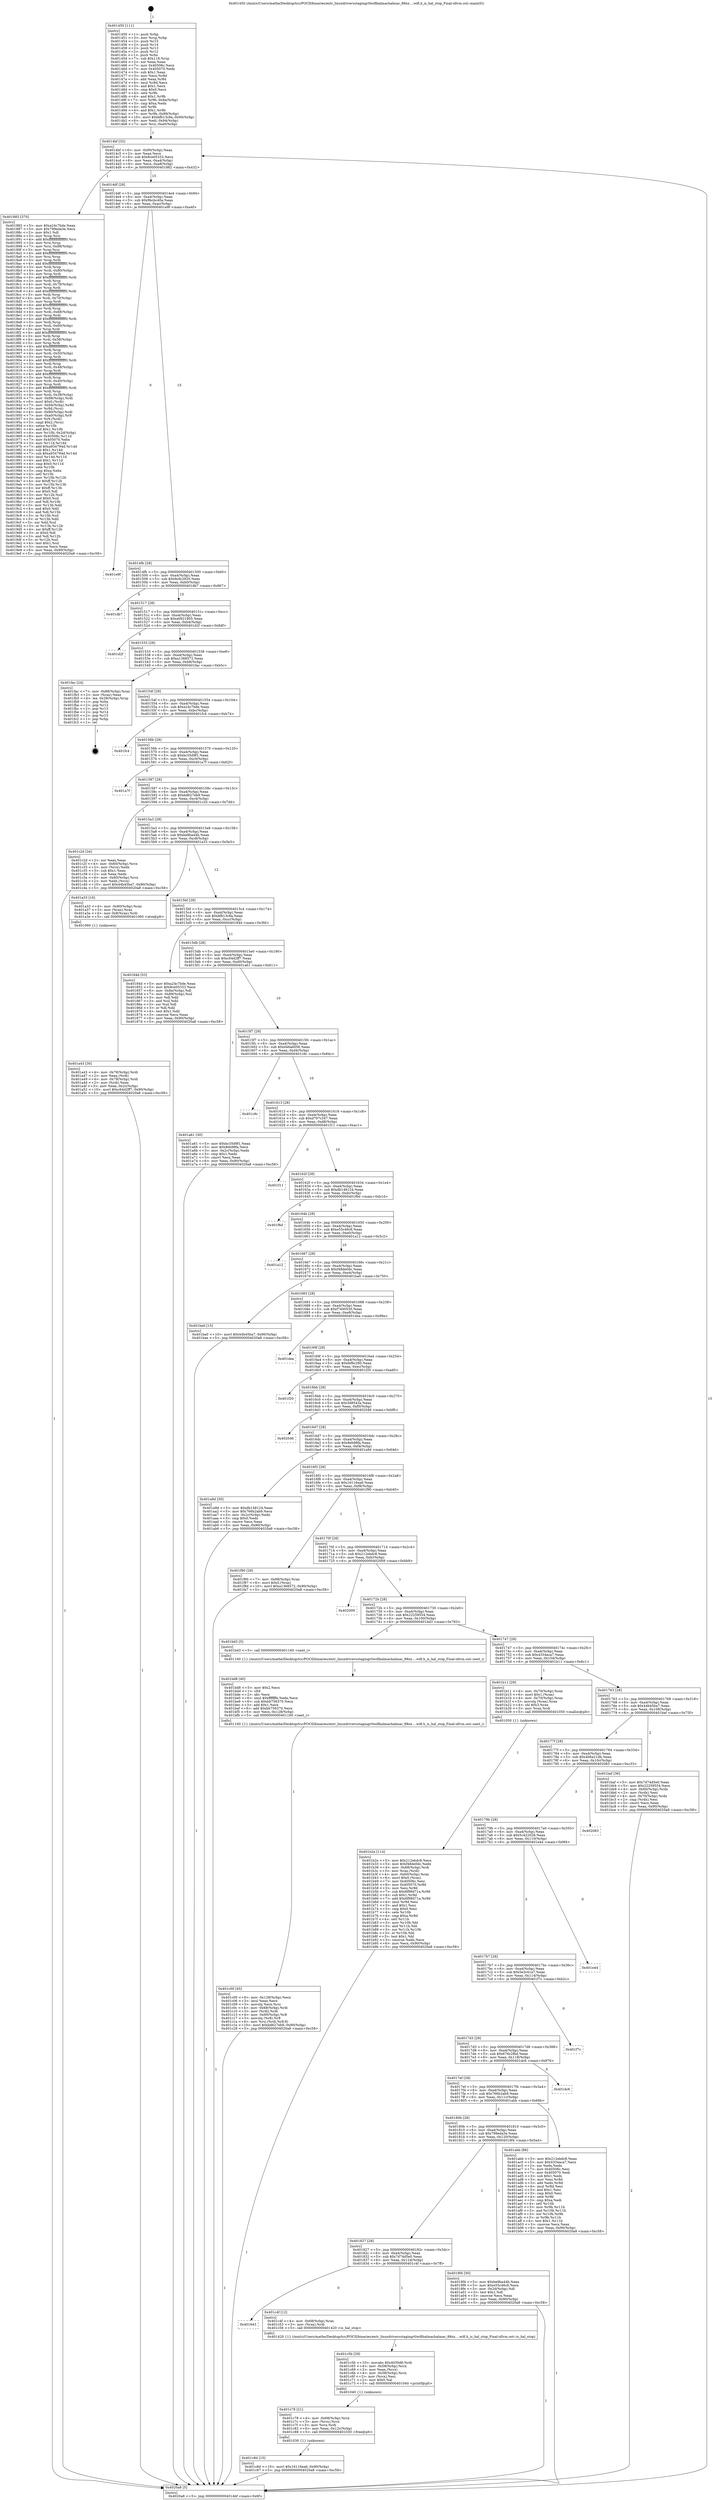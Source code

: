 digraph "0x401450" {
  label = "0x401450 (/mnt/c/Users/mathe/Desktop/tcc/POCII/binaries/extr_linuxdriversstagingrtlwifihalmachalmac_88xx....wifi.h_is_hal_stop_Final-ollvm.out::main(0))"
  labelloc = "t"
  node[shape=record]

  Entry [label="",width=0.3,height=0.3,shape=circle,fillcolor=black,style=filled]
  "0x4014bf" [label="{
     0x4014bf [32]\l
     | [instrs]\l
     &nbsp;&nbsp;0x4014bf \<+6\>: mov -0x90(%rbp),%eax\l
     &nbsp;&nbsp;0x4014c5 \<+2\>: mov %eax,%ecx\l
     &nbsp;&nbsp;0x4014c7 \<+6\>: sub $0x8ce05333,%ecx\l
     &nbsp;&nbsp;0x4014cd \<+6\>: mov %eax,-0xa4(%rbp)\l
     &nbsp;&nbsp;0x4014d3 \<+6\>: mov %ecx,-0xa8(%rbp)\l
     &nbsp;&nbsp;0x4014d9 \<+6\>: je 0000000000401882 \<main+0x432\>\l
  }"]
  "0x401882" [label="{
     0x401882 [370]\l
     | [instrs]\l
     &nbsp;&nbsp;0x401882 \<+5\>: mov $0xa24c7bde,%eax\l
     &nbsp;&nbsp;0x401887 \<+5\>: mov $0x799eda3e,%ecx\l
     &nbsp;&nbsp;0x40188c \<+2\>: mov $0x1,%dl\l
     &nbsp;&nbsp;0x40188e \<+3\>: mov %rsp,%rsi\l
     &nbsp;&nbsp;0x401891 \<+4\>: add $0xfffffffffffffff0,%rsi\l
     &nbsp;&nbsp;0x401895 \<+3\>: mov %rsi,%rsp\l
     &nbsp;&nbsp;0x401898 \<+7\>: mov %rsi,-0x88(%rbp)\l
     &nbsp;&nbsp;0x40189f \<+3\>: mov %rsp,%rsi\l
     &nbsp;&nbsp;0x4018a2 \<+4\>: add $0xfffffffffffffff0,%rsi\l
     &nbsp;&nbsp;0x4018a6 \<+3\>: mov %rsi,%rsp\l
     &nbsp;&nbsp;0x4018a9 \<+3\>: mov %rsp,%rdi\l
     &nbsp;&nbsp;0x4018ac \<+4\>: add $0xfffffffffffffff0,%rdi\l
     &nbsp;&nbsp;0x4018b0 \<+3\>: mov %rdi,%rsp\l
     &nbsp;&nbsp;0x4018b3 \<+4\>: mov %rdi,-0x80(%rbp)\l
     &nbsp;&nbsp;0x4018b7 \<+3\>: mov %rsp,%rdi\l
     &nbsp;&nbsp;0x4018ba \<+4\>: add $0xfffffffffffffff0,%rdi\l
     &nbsp;&nbsp;0x4018be \<+3\>: mov %rdi,%rsp\l
     &nbsp;&nbsp;0x4018c1 \<+4\>: mov %rdi,-0x78(%rbp)\l
     &nbsp;&nbsp;0x4018c5 \<+3\>: mov %rsp,%rdi\l
     &nbsp;&nbsp;0x4018c8 \<+4\>: add $0xfffffffffffffff0,%rdi\l
     &nbsp;&nbsp;0x4018cc \<+3\>: mov %rdi,%rsp\l
     &nbsp;&nbsp;0x4018cf \<+4\>: mov %rdi,-0x70(%rbp)\l
     &nbsp;&nbsp;0x4018d3 \<+3\>: mov %rsp,%rdi\l
     &nbsp;&nbsp;0x4018d6 \<+4\>: add $0xfffffffffffffff0,%rdi\l
     &nbsp;&nbsp;0x4018da \<+3\>: mov %rdi,%rsp\l
     &nbsp;&nbsp;0x4018dd \<+4\>: mov %rdi,-0x68(%rbp)\l
     &nbsp;&nbsp;0x4018e1 \<+3\>: mov %rsp,%rdi\l
     &nbsp;&nbsp;0x4018e4 \<+4\>: add $0xfffffffffffffff0,%rdi\l
     &nbsp;&nbsp;0x4018e8 \<+3\>: mov %rdi,%rsp\l
     &nbsp;&nbsp;0x4018eb \<+4\>: mov %rdi,-0x60(%rbp)\l
     &nbsp;&nbsp;0x4018ef \<+3\>: mov %rsp,%rdi\l
     &nbsp;&nbsp;0x4018f2 \<+4\>: add $0xfffffffffffffff0,%rdi\l
     &nbsp;&nbsp;0x4018f6 \<+3\>: mov %rdi,%rsp\l
     &nbsp;&nbsp;0x4018f9 \<+4\>: mov %rdi,-0x58(%rbp)\l
     &nbsp;&nbsp;0x4018fd \<+3\>: mov %rsp,%rdi\l
     &nbsp;&nbsp;0x401900 \<+4\>: add $0xfffffffffffffff0,%rdi\l
     &nbsp;&nbsp;0x401904 \<+3\>: mov %rdi,%rsp\l
     &nbsp;&nbsp;0x401907 \<+4\>: mov %rdi,-0x50(%rbp)\l
     &nbsp;&nbsp;0x40190b \<+3\>: mov %rsp,%rdi\l
     &nbsp;&nbsp;0x40190e \<+4\>: add $0xfffffffffffffff0,%rdi\l
     &nbsp;&nbsp;0x401912 \<+3\>: mov %rdi,%rsp\l
     &nbsp;&nbsp;0x401915 \<+4\>: mov %rdi,-0x48(%rbp)\l
     &nbsp;&nbsp;0x401919 \<+3\>: mov %rsp,%rdi\l
     &nbsp;&nbsp;0x40191c \<+4\>: add $0xfffffffffffffff0,%rdi\l
     &nbsp;&nbsp;0x401920 \<+3\>: mov %rdi,%rsp\l
     &nbsp;&nbsp;0x401923 \<+4\>: mov %rdi,-0x40(%rbp)\l
     &nbsp;&nbsp;0x401927 \<+3\>: mov %rsp,%rdi\l
     &nbsp;&nbsp;0x40192a \<+4\>: add $0xfffffffffffffff0,%rdi\l
     &nbsp;&nbsp;0x40192e \<+3\>: mov %rdi,%rsp\l
     &nbsp;&nbsp;0x401931 \<+4\>: mov %rdi,-0x38(%rbp)\l
     &nbsp;&nbsp;0x401935 \<+7\>: mov -0x88(%rbp),%rdi\l
     &nbsp;&nbsp;0x40193c \<+6\>: movl $0x0,(%rdi)\l
     &nbsp;&nbsp;0x401942 \<+7\>: mov -0x94(%rbp),%r8d\l
     &nbsp;&nbsp;0x401949 \<+3\>: mov %r8d,(%rsi)\l
     &nbsp;&nbsp;0x40194c \<+4\>: mov -0x80(%rbp),%rdi\l
     &nbsp;&nbsp;0x401950 \<+7\>: mov -0xa0(%rbp),%r9\l
     &nbsp;&nbsp;0x401957 \<+3\>: mov %r9,(%rdi)\l
     &nbsp;&nbsp;0x40195a \<+3\>: cmpl $0x2,(%rsi)\l
     &nbsp;&nbsp;0x40195d \<+4\>: setne %r10b\l
     &nbsp;&nbsp;0x401961 \<+4\>: and $0x1,%r10b\l
     &nbsp;&nbsp;0x401965 \<+4\>: mov %r10b,-0x2d(%rbp)\l
     &nbsp;&nbsp;0x401969 \<+8\>: mov 0x40506c,%r11d\l
     &nbsp;&nbsp;0x401971 \<+7\>: mov 0x405070,%ebx\l
     &nbsp;&nbsp;0x401978 \<+3\>: mov %r11d,%r14d\l
     &nbsp;&nbsp;0x40197b \<+7\>: add $0xa934794d,%r14d\l
     &nbsp;&nbsp;0x401982 \<+4\>: sub $0x1,%r14d\l
     &nbsp;&nbsp;0x401986 \<+7\>: sub $0xa934794d,%r14d\l
     &nbsp;&nbsp;0x40198d \<+4\>: imul %r14d,%r11d\l
     &nbsp;&nbsp;0x401991 \<+4\>: and $0x1,%r11d\l
     &nbsp;&nbsp;0x401995 \<+4\>: cmp $0x0,%r11d\l
     &nbsp;&nbsp;0x401999 \<+4\>: sete %r10b\l
     &nbsp;&nbsp;0x40199d \<+3\>: cmp $0xa,%ebx\l
     &nbsp;&nbsp;0x4019a0 \<+4\>: setl %r15b\l
     &nbsp;&nbsp;0x4019a4 \<+3\>: mov %r10b,%r12b\l
     &nbsp;&nbsp;0x4019a7 \<+4\>: xor $0xff,%r12b\l
     &nbsp;&nbsp;0x4019ab \<+3\>: mov %r15b,%r13b\l
     &nbsp;&nbsp;0x4019ae \<+4\>: xor $0xff,%r13b\l
     &nbsp;&nbsp;0x4019b2 \<+3\>: xor $0x0,%dl\l
     &nbsp;&nbsp;0x4019b5 \<+3\>: mov %r12b,%sil\l
     &nbsp;&nbsp;0x4019b8 \<+4\>: and $0x0,%sil\l
     &nbsp;&nbsp;0x4019bc \<+3\>: and %dl,%r10b\l
     &nbsp;&nbsp;0x4019bf \<+3\>: mov %r13b,%dil\l
     &nbsp;&nbsp;0x4019c2 \<+4\>: and $0x0,%dil\l
     &nbsp;&nbsp;0x4019c6 \<+3\>: and %dl,%r15b\l
     &nbsp;&nbsp;0x4019c9 \<+3\>: or %r10b,%sil\l
     &nbsp;&nbsp;0x4019cc \<+3\>: or %r15b,%dil\l
     &nbsp;&nbsp;0x4019cf \<+3\>: xor %dil,%sil\l
     &nbsp;&nbsp;0x4019d2 \<+3\>: or %r13b,%r12b\l
     &nbsp;&nbsp;0x4019d5 \<+4\>: xor $0xff,%r12b\l
     &nbsp;&nbsp;0x4019d9 \<+3\>: or $0x0,%dl\l
     &nbsp;&nbsp;0x4019dc \<+3\>: and %dl,%r12b\l
     &nbsp;&nbsp;0x4019df \<+3\>: or %r12b,%sil\l
     &nbsp;&nbsp;0x4019e2 \<+4\>: test $0x1,%sil\l
     &nbsp;&nbsp;0x4019e6 \<+3\>: cmovne %ecx,%eax\l
     &nbsp;&nbsp;0x4019e9 \<+6\>: mov %eax,-0x90(%rbp)\l
     &nbsp;&nbsp;0x4019ef \<+5\>: jmp 00000000004020a8 \<main+0xc58\>\l
  }"]
  "0x4014df" [label="{
     0x4014df [28]\l
     | [instrs]\l
     &nbsp;&nbsp;0x4014df \<+5\>: jmp 00000000004014e4 \<main+0x94\>\l
     &nbsp;&nbsp;0x4014e4 \<+6\>: mov -0xa4(%rbp),%eax\l
     &nbsp;&nbsp;0x4014ea \<+5\>: sub $0x9bcbc40a,%eax\l
     &nbsp;&nbsp;0x4014ef \<+6\>: mov %eax,-0xac(%rbp)\l
     &nbsp;&nbsp;0x4014f5 \<+6\>: je 0000000000401e9f \<main+0xa4f\>\l
  }"]
  Exit [label="",width=0.3,height=0.3,shape=circle,fillcolor=black,style=filled,peripheries=2]
  "0x401e9f" [label="{
     0x401e9f\l
  }", style=dashed]
  "0x4014fb" [label="{
     0x4014fb [28]\l
     | [instrs]\l
     &nbsp;&nbsp;0x4014fb \<+5\>: jmp 0000000000401500 \<main+0xb0\>\l
     &nbsp;&nbsp;0x401500 \<+6\>: mov -0xa4(%rbp),%eax\l
     &nbsp;&nbsp;0x401506 \<+5\>: sub $0x9cdc2920,%eax\l
     &nbsp;&nbsp;0x40150b \<+6\>: mov %eax,-0xb0(%rbp)\l
     &nbsp;&nbsp;0x401511 \<+6\>: je 0000000000401db7 \<main+0x967\>\l
  }"]
  "0x401c8d" [label="{
     0x401c8d [15]\l
     | [instrs]\l
     &nbsp;&nbsp;0x401c8d \<+10\>: movl $0x16116ea6,-0x90(%rbp)\l
     &nbsp;&nbsp;0x401c97 \<+5\>: jmp 00000000004020a8 \<main+0xc58\>\l
  }"]
  "0x401db7" [label="{
     0x401db7\l
  }", style=dashed]
  "0x401517" [label="{
     0x401517 [28]\l
     | [instrs]\l
     &nbsp;&nbsp;0x401517 \<+5\>: jmp 000000000040151c \<main+0xcc\>\l
     &nbsp;&nbsp;0x40151c \<+6\>: mov -0xa4(%rbp),%eax\l
     &nbsp;&nbsp;0x401522 \<+5\>: sub $0xa0921805,%eax\l
     &nbsp;&nbsp;0x401527 \<+6\>: mov %eax,-0xb4(%rbp)\l
     &nbsp;&nbsp;0x40152d \<+6\>: je 0000000000401d2f \<main+0x8df\>\l
  }"]
  "0x401c78" [label="{
     0x401c78 [21]\l
     | [instrs]\l
     &nbsp;&nbsp;0x401c78 \<+4\>: mov -0x68(%rbp),%rcx\l
     &nbsp;&nbsp;0x401c7c \<+3\>: mov (%rcx),%rcx\l
     &nbsp;&nbsp;0x401c7f \<+3\>: mov %rcx,%rdi\l
     &nbsp;&nbsp;0x401c82 \<+6\>: mov %eax,-0x12c(%rbp)\l
     &nbsp;&nbsp;0x401c88 \<+5\>: call 0000000000401030 \<free@plt\>\l
     | [calls]\l
     &nbsp;&nbsp;0x401030 \{1\} (unknown)\l
  }"]
  "0x401d2f" [label="{
     0x401d2f\l
  }", style=dashed]
  "0x401533" [label="{
     0x401533 [28]\l
     | [instrs]\l
     &nbsp;&nbsp;0x401533 \<+5\>: jmp 0000000000401538 \<main+0xe8\>\l
     &nbsp;&nbsp;0x401538 \<+6\>: mov -0xa4(%rbp),%eax\l
     &nbsp;&nbsp;0x40153e \<+5\>: sub $0xa1368572,%eax\l
     &nbsp;&nbsp;0x401543 \<+6\>: mov %eax,-0xb8(%rbp)\l
     &nbsp;&nbsp;0x401549 \<+6\>: je 0000000000401fac \<main+0xb5c\>\l
  }"]
  "0x401c5b" [label="{
     0x401c5b [29]\l
     | [instrs]\l
     &nbsp;&nbsp;0x401c5b \<+10\>: movabs $0x4030d6,%rdi\l
     &nbsp;&nbsp;0x401c65 \<+4\>: mov -0x58(%rbp),%rcx\l
     &nbsp;&nbsp;0x401c69 \<+2\>: mov %eax,(%rcx)\l
     &nbsp;&nbsp;0x401c6b \<+4\>: mov -0x58(%rbp),%rcx\l
     &nbsp;&nbsp;0x401c6f \<+2\>: mov (%rcx),%esi\l
     &nbsp;&nbsp;0x401c71 \<+2\>: mov $0x0,%al\l
     &nbsp;&nbsp;0x401c73 \<+5\>: call 0000000000401040 \<printf@plt\>\l
     | [calls]\l
     &nbsp;&nbsp;0x401040 \{1\} (unknown)\l
  }"]
  "0x401fac" [label="{
     0x401fac [24]\l
     | [instrs]\l
     &nbsp;&nbsp;0x401fac \<+7\>: mov -0x88(%rbp),%rax\l
     &nbsp;&nbsp;0x401fb3 \<+2\>: mov (%rax),%eax\l
     &nbsp;&nbsp;0x401fb5 \<+4\>: lea -0x28(%rbp),%rsp\l
     &nbsp;&nbsp;0x401fb9 \<+1\>: pop %rbx\l
     &nbsp;&nbsp;0x401fba \<+2\>: pop %r12\l
     &nbsp;&nbsp;0x401fbc \<+2\>: pop %r13\l
     &nbsp;&nbsp;0x401fbe \<+2\>: pop %r14\l
     &nbsp;&nbsp;0x401fc0 \<+2\>: pop %r15\l
     &nbsp;&nbsp;0x401fc2 \<+1\>: pop %rbp\l
     &nbsp;&nbsp;0x401fc3 \<+1\>: ret\l
  }"]
  "0x40154f" [label="{
     0x40154f [28]\l
     | [instrs]\l
     &nbsp;&nbsp;0x40154f \<+5\>: jmp 0000000000401554 \<main+0x104\>\l
     &nbsp;&nbsp;0x401554 \<+6\>: mov -0xa4(%rbp),%eax\l
     &nbsp;&nbsp;0x40155a \<+5\>: sub $0xa24c7bde,%eax\l
     &nbsp;&nbsp;0x40155f \<+6\>: mov %eax,-0xbc(%rbp)\l
     &nbsp;&nbsp;0x401565 \<+6\>: je 0000000000401fc4 \<main+0xb74\>\l
  }"]
  "0x401843" [label="{
     0x401843\l
  }", style=dashed]
  "0x401fc4" [label="{
     0x401fc4\l
  }", style=dashed]
  "0x40156b" [label="{
     0x40156b [28]\l
     | [instrs]\l
     &nbsp;&nbsp;0x40156b \<+5\>: jmp 0000000000401570 \<main+0x120\>\l
     &nbsp;&nbsp;0x401570 \<+6\>: mov -0xa4(%rbp),%eax\l
     &nbsp;&nbsp;0x401576 \<+5\>: sub $0xbc35d9f1,%eax\l
     &nbsp;&nbsp;0x40157b \<+6\>: mov %eax,-0xc0(%rbp)\l
     &nbsp;&nbsp;0x401581 \<+6\>: je 0000000000401a7f \<main+0x62f\>\l
  }"]
  "0x401c4f" [label="{
     0x401c4f [12]\l
     | [instrs]\l
     &nbsp;&nbsp;0x401c4f \<+4\>: mov -0x68(%rbp),%rax\l
     &nbsp;&nbsp;0x401c53 \<+3\>: mov (%rax),%rdi\l
     &nbsp;&nbsp;0x401c56 \<+5\>: call 0000000000401420 \<is_hal_stop\>\l
     | [calls]\l
     &nbsp;&nbsp;0x401420 \{1\} (/mnt/c/Users/mathe/Desktop/tcc/POCII/binaries/extr_linuxdriversstagingrtlwifihalmachalmac_88xx....wifi.h_is_hal_stop_Final-ollvm.out::is_hal_stop)\l
  }"]
  "0x401a7f" [label="{
     0x401a7f\l
  }", style=dashed]
  "0x401587" [label="{
     0x401587 [28]\l
     | [instrs]\l
     &nbsp;&nbsp;0x401587 \<+5\>: jmp 000000000040158c \<main+0x13c\>\l
     &nbsp;&nbsp;0x40158c \<+6\>: mov -0xa4(%rbp),%eax\l
     &nbsp;&nbsp;0x401592 \<+5\>: sub $0xbd627eb9,%eax\l
     &nbsp;&nbsp;0x401597 \<+6\>: mov %eax,-0xc4(%rbp)\l
     &nbsp;&nbsp;0x40159d \<+6\>: je 0000000000401c2d \<main+0x7dd\>\l
  }"]
  "0x401c00" [label="{
     0x401c00 [45]\l
     | [instrs]\l
     &nbsp;&nbsp;0x401c00 \<+6\>: mov -0x128(%rbp),%ecx\l
     &nbsp;&nbsp;0x401c06 \<+3\>: imul %eax,%ecx\l
     &nbsp;&nbsp;0x401c09 \<+3\>: movslq %ecx,%rsi\l
     &nbsp;&nbsp;0x401c0c \<+4\>: mov -0x68(%rbp),%rdi\l
     &nbsp;&nbsp;0x401c10 \<+3\>: mov (%rdi),%rdi\l
     &nbsp;&nbsp;0x401c13 \<+4\>: mov -0x60(%rbp),%r8\l
     &nbsp;&nbsp;0x401c17 \<+3\>: movslq (%r8),%r8\l
     &nbsp;&nbsp;0x401c1a \<+4\>: mov %rsi,(%rdi,%r8,8)\l
     &nbsp;&nbsp;0x401c1e \<+10\>: movl $0xbd627eb9,-0x90(%rbp)\l
     &nbsp;&nbsp;0x401c28 \<+5\>: jmp 00000000004020a8 \<main+0xc58\>\l
  }"]
  "0x401c2d" [label="{
     0x401c2d [34]\l
     | [instrs]\l
     &nbsp;&nbsp;0x401c2d \<+2\>: xor %eax,%eax\l
     &nbsp;&nbsp;0x401c2f \<+4\>: mov -0x60(%rbp),%rcx\l
     &nbsp;&nbsp;0x401c33 \<+2\>: mov (%rcx),%edx\l
     &nbsp;&nbsp;0x401c35 \<+3\>: sub $0x1,%eax\l
     &nbsp;&nbsp;0x401c38 \<+2\>: sub %eax,%edx\l
     &nbsp;&nbsp;0x401c3a \<+4\>: mov -0x60(%rbp),%rcx\l
     &nbsp;&nbsp;0x401c3e \<+2\>: mov %edx,(%rcx)\l
     &nbsp;&nbsp;0x401c40 \<+10\>: movl $0x44b45ba7,-0x90(%rbp)\l
     &nbsp;&nbsp;0x401c4a \<+5\>: jmp 00000000004020a8 \<main+0xc58\>\l
  }"]
  "0x4015a3" [label="{
     0x4015a3 [28]\l
     | [instrs]\l
     &nbsp;&nbsp;0x4015a3 \<+5\>: jmp 00000000004015a8 \<main+0x158\>\l
     &nbsp;&nbsp;0x4015a8 \<+6\>: mov -0xa4(%rbp),%eax\l
     &nbsp;&nbsp;0x4015ae \<+5\>: sub $0xbe9ba44b,%eax\l
     &nbsp;&nbsp;0x4015b3 \<+6\>: mov %eax,-0xc8(%rbp)\l
     &nbsp;&nbsp;0x4015b9 \<+6\>: je 0000000000401a33 \<main+0x5e3\>\l
  }"]
  "0x401bd8" [label="{
     0x401bd8 [40]\l
     | [instrs]\l
     &nbsp;&nbsp;0x401bd8 \<+5\>: mov $0x2,%ecx\l
     &nbsp;&nbsp;0x401bdd \<+1\>: cltd\l
     &nbsp;&nbsp;0x401bde \<+2\>: idiv %ecx\l
     &nbsp;&nbsp;0x401be0 \<+6\>: imul $0xfffffffe,%edx,%ecx\l
     &nbsp;&nbsp;0x401be6 \<+6\>: sub $0xbb756370,%ecx\l
     &nbsp;&nbsp;0x401bec \<+3\>: add $0x1,%ecx\l
     &nbsp;&nbsp;0x401bef \<+6\>: add $0xbb756370,%ecx\l
     &nbsp;&nbsp;0x401bf5 \<+6\>: mov %ecx,-0x128(%rbp)\l
     &nbsp;&nbsp;0x401bfb \<+5\>: call 0000000000401160 \<next_i\>\l
     | [calls]\l
     &nbsp;&nbsp;0x401160 \{1\} (/mnt/c/Users/mathe/Desktop/tcc/POCII/binaries/extr_linuxdriversstagingrtlwifihalmachalmac_88xx....wifi.h_is_hal_stop_Final-ollvm.out::next_i)\l
  }"]
  "0x401a33" [label="{
     0x401a33 [16]\l
     | [instrs]\l
     &nbsp;&nbsp;0x401a33 \<+4\>: mov -0x80(%rbp),%rax\l
     &nbsp;&nbsp;0x401a37 \<+3\>: mov (%rax),%rax\l
     &nbsp;&nbsp;0x401a3a \<+4\>: mov 0x8(%rax),%rdi\l
     &nbsp;&nbsp;0x401a3e \<+5\>: call 0000000000401060 \<atoi@plt\>\l
     | [calls]\l
     &nbsp;&nbsp;0x401060 \{1\} (unknown)\l
  }"]
  "0x4015bf" [label="{
     0x4015bf [28]\l
     | [instrs]\l
     &nbsp;&nbsp;0x4015bf \<+5\>: jmp 00000000004015c4 \<main+0x174\>\l
     &nbsp;&nbsp;0x4015c4 \<+6\>: mov -0xa4(%rbp),%eax\l
     &nbsp;&nbsp;0x4015ca \<+5\>: sub $0xbfb13c8a,%eax\l
     &nbsp;&nbsp;0x4015cf \<+6\>: mov %eax,-0xcc(%rbp)\l
     &nbsp;&nbsp;0x4015d5 \<+6\>: je 000000000040184d \<main+0x3fd\>\l
  }"]
  "0x401b2e" [label="{
     0x401b2e [114]\l
     | [instrs]\l
     &nbsp;&nbsp;0x401b2e \<+5\>: mov $0x212ebdc8,%ecx\l
     &nbsp;&nbsp;0x401b33 \<+5\>: mov $0xf48de0dc,%edx\l
     &nbsp;&nbsp;0x401b38 \<+4\>: mov -0x68(%rbp),%rdi\l
     &nbsp;&nbsp;0x401b3c \<+3\>: mov %rax,(%rdi)\l
     &nbsp;&nbsp;0x401b3f \<+4\>: mov -0x60(%rbp),%rax\l
     &nbsp;&nbsp;0x401b43 \<+6\>: movl $0x0,(%rax)\l
     &nbsp;&nbsp;0x401b49 \<+7\>: mov 0x40506c,%esi\l
     &nbsp;&nbsp;0x401b50 \<+8\>: mov 0x405070,%r8d\l
     &nbsp;&nbsp;0x401b58 \<+3\>: mov %esi,%r9d\l
     &nbsp;&nbsp;0x401b5b \<+7\>: sub $0x6f98d71a,%r9d\l
     &nbsp;&nbsp;0x401b62 \<+4\>: sub $0x1,%r9d\l
     &nbsp;&nbsp;0x401b66 \<+7\>: add $0x6f98d71a,%r9d\l
     &nbsp;&nbsp;0x401b6d \<+4\>: imul %r9d,%esi\l
     &nbsp;&nbsp;0x401b71 \<+3\>: and $0x1,%esi\l
     &nbsp;&nbsp;0x401b74 \<+3\>: cmp $0x0,%esi\l
     &nbsp;&nbsp;0x401b77 \<+4\>: sete %r10b\l
     &nbsp;&nbsp;0x401b7b \<+4\>: cmp $0xa,%r8d\l
     &nbsp;&nbsp;0x401b7f \<+4\>: setl %r11b\l
     &nbsp;&nbsp;0x401b83 \<+3\>: mov %r10b,%bl\l
     &nbsp;&nbsp;0x401b86 \<+3\>: and %r11b,%bl\l
     &nbsp;&nbsp;0x401b89 \<+3\>: xor %r11b,%r10b\l
     &nbsp;&nbsp;0x401b8c \<+3\>: or %r10b,%bl\l
     &nbsp;&nbsp;0x401b8f \<+3\>: test $0x1,%bl\l
     &nbsp;&nbsp;0x401b92 \<+3\>: cmovne %edx,%ecx\l
     &nbsp;&nbsp;0x401b95 \<+6\>: mov %ecx,-0x90(%rbp)\l
     &nbsp;&nbsp;0x401b9b \<+5\>: jmp 00000000004020a8 \<main+0xc58\>\l
  }"]
  "0x40184d" [label="{
     0x40184d [53]\l
     | [instrs]\l
     &nbsp;&nbsp;0x40184d \<+5\>: mov $0xa24c7bde,%eax\l
     &nbsp;&nbsp;0x401852 \<+5\>: mov $0x8ce05333,%ecx\l
     &nbsp;&nbsp;0x401857 \<+6\>: mov -0x8a(%rbp),%dl\l
     &nbsp;&nbsp;0x40185d \<+7\>: mov -0x89(%rbp),%sil\l
     &nbsp;&nbsp;0x401864 \<+3\>: mov %dl,%dil\l
     &nbsp;&nbsp;0x401867 \<+3\>: and %sil,%dil\l
     &nbsp;&nbsp;0x40186a \<+3\>: xor %sil,%dl\l
     &nbsp;&nbsp;0x40186d \<+3\>: or %dl,%dil\l
     &nbsp;&nbsp;0x401870 \<+4\>: test $0x1,%dil\l
     &nbsp;&nbsp;0x401874 \<+3\>: cmovne %ecx,%eax\l
     &nbsp;&nbsp;0x401877 \<+6\>: mov %eax,-0x90(%rbp)\l
     &nbsp;&nbsp;0x40187d \<+5\>: jmp 00000000004020a8 \<main+0xc58\>\l
  }"]
  "0x4015db" [label="{
     0x4015db [28]\l
     | [instrs]\l
     &nbsp;&nbsp;0x4015db \<+5\>: jmp 00000000004015e0 \<main+0x190\>\l
     &nbsp;&nbsp;0x4015e0 \<+6\>: mov -0xa4(%rbp),%eax\l
     &nbsp;&nbsp;0x4015e6 \<+5\>: sub $0xc64d2ff7,%eax\l
     &nbsp;&nbsp;0x4015eb \<+6\>: mov %eax,-0xd0(%rbp)\l
     &nbsp;&nbsp;0x4015f1 \<+6\>: je 0000000000401a61 \<main+0x611\>\l
  }"]
  "0x4020a8" [label="{
     0x4020a8 [5]\l
     | [instrs]\l
     &nbsp;&nbsp;0x4020a8 \<+5\>: jmp 00000000004014bf \<main+0x6f\>\l
  }"]
  "0x401450" [label="{
     0x401450 [111]\l
     | [instrs]\l
     &nbsp;&nbsp;0x401450 \<+1\>: push %rbp\l
     &nbsp;&nbsp;0x401451 \<+3\>: mov %rsp,%rbp\l
     &nbsp;&nbsp;0x401454 \<+2\>: push %r15\l
     &nbsp;&nbsp;0x401456 \<+2\>: push %r14\l
     &nbsp;&nbsp;0x401458 \<+2\>: push %r13\l
     &nbsp;&nbsp;0x40145a \<+2\>: push %r12\l
     &nbsp;&nbsp;0x40145c \<+1\>: push %rbx\l
     &nbsp;&nbsp;0x40145d \<+7\>: sub $0x118,%rsp\l
     &nbsp;&nbsp;0x401464 \<+2\>: xor %eax,%eax\l
     &nbsp;&nbsp;0x401466 \<+7\>: mov 0x40506c,%ecx\l
     &nbsp;&nbsp;0x40146d \<+7\>: mov 0x405070,%edx\l
     &nbsp;&nbsp;0x401474 \<+3\>: sub $0x1,%eax\l
     &nbsp;&nbsp;0x401477 \<+3\>: mov %ecx,%r8d\l
     &nbsp;&nbsp;0x40147a \<+3\>: add %eax,%r8d\l
     &nbsp;&nbsp;0x40147d \<+4\>: imul %r8d,%ecx\l
     &nbsp;&nbsp;0x401481 \<+3\>: and $0x1,%ecx\l
     &nbsp;&nbsp;0x401484 \<+3\>: cmp $0x0,%ecx\l
     &nbsp;&nbsp;0x401487 \<+4\>: sete %r9b\l
     &nbsp;&nbsp;0x40148b \<+4\>: and $0x1,%r9b\l
     &nbsp;&nbsp;0x40148f \<+7\>: mov %r9b,-0x8a(%rbp)\l
     &nbsp;&nbsp;0x401496 \<+3\>: cmp $0xa,%edx\l
     &nbsp;&nbsp;0x401499 \<+4\>: setl %r9b\l
     &nbsp;&nbsp;0x40149d \<+4\>: and $0x1,%r9b\l
     &nbsp;&nbsp;0x4014a1 \<+7\>: mov %r9b,-0x89(%rbp)\l
     &nbsp;&nbsp;0x4014a8 \<+10\>: movl $0xbfb13c8a,-0x90(%rbp)\l
     &nbsp;&nbsp;0x4014b2 \<+6\>: mov %edi,-0x94(%rbp)\l
     &nbsp;&nbsp;0x4014b8 \<+7\>: mov %rsi,-0xa0(%rbp)\l
  }"]
  "0x401a43" [label="{
     0x401a43 [30]\l
     | [instrs]\l
     &nbsp;&nbsp;0x401a43 \<+4\>: mov -0x78(%rbp),%rdi\l
     &nbsp;&nbsp;0x401a47 \<+2\>: mov %eax,(%rdi)\l
     &nbsp;&nbsp;0x401a49 \<+4\>: mov -0x78(%rbp),%rdi\l
     &nbsp;&nbsp;0x401a4d \<+2\>: mov (%rdi),%eax\l
     &nbsp;&nbsp;0x401a4f \<+3\>: mov %eax,-0x2c(%rbp)\l
     &nbsp;&nbsp;0x401a52 \<+10\>: movl $0xc64d2ff7,-0x90(%rbp)\l
     &nbsp;&nbsp;0x401a5c \<+5\>: jmp 00000000004020a8 \<main+0xc58\>\l
  }"]
  "0x401827" [label="{
     0x401827 [28]\l
     | [instrs]\l
     &nbsp;&nbsp;0x401827 \<+5\>: jmp 000000000040182c \<main+0x3dc\>\l
     &nbsp;&nbsp;0x40182c \<+6\>: mov -0xa4(%rbp),%eax\l
     &nbsp;&nbsp;0x401832 \<+5\>: sub $0x7d74d5e0,%eax\l
     &nbsp;&nbsp;0x401837 \<+6\>: mov %eax,-0x124(%rbp)\l
     &nbsp;&nbsp;0x40183d \<+6\>: je 0000000000401c4f \<main+0x7ff\>\l
  }"]
  "0x401a61" [label="{
     0x401a61 [30]\l
     | [instrs]\l
     &nbsp;&nbsp;0x401a61 \<+5\>: mov $0xbc35d9f1,%eax\l
     &nbsp;&nbsp;0x401a66 \<+5\>: mov $0x8eb98fa,%ecx\l
     &nbsp;&nbsp;0x401a6b \<+3\>: mov -0x2c(%rbp),%edx\l
     &nbsp;&nbsp;0x401a6e \<+3\>: cmp $0x1,%edx\l
     &nbsp;&nbsp;0x401a71 \<+3\>: cmovl %ecx,%eax\l
     &nbsp;&nbsp;0x401a74 \<+6\>: mov %eax,-0x90(%rbp)\l
     &nbsp;&nbsp;0x401a7a \<+5\>: jmp 00000000004020a8 \<main+0xc58\>\l
  }"]
  "0x4015f7" [label="{
     0x4015f7 [28]\l
     | [instrs]\l
     &nbsp;&nbsp;0x4015f7 \<+5\>: jmp 00000000004015fc \<main+0x1ac\>\l
     &nbsp;&nbsp;0x4015fc \<+6\>: mov -0xa4(%rbp),%eax\l
     &nbsp;&nbsp;0x401602 \<+5\>: sub $0xd46ab056,%eax\l
     &nbsp;&nbsp;0x401607 \<+6\>: mov %eax,-0xd4(%rbp)\l
     &nbsp;&nbsp;0x40160d \<+6\>: je 0000000000401c9c \<main+0x84c\>\l
  }"]
  "0x4019f4" [label="{
     0x4019f4 [30]\l
     | [instrs]\l
     &nbsp;&nbsp;0x4019f4 \<+5\>: mov $0xbe9ba44b,%eax\l
     &nbsp;&nbsp;0x4019f9 \<+5\>: mov $0xe55c46c6,%ecx\l
     &nbsp;&nbsp;0x4019fe \<+3\>: mov -0x2d(%rbp),%dl\l
     &nbsp;&nbsp;0x401a01 \<+3\>: test $0x1,%dl\l
     &nbsp;&nbsp;0x401a04 \<+3\>: cmovne %ecx,%eax\l
     &nbsp;&nbsp;0x401a07 \<+6\>: mov %eax,-0x90(%rbp)\l
     &nbsp;&nbsp;0x401a0d \<+5\>: jmp 00000000004020a8 \<main+0xc58\>\l
  }"]
  "0x401c9c" [label="{
     0x401c9c\l
  }", style=dashed]
  "0x401613" [label="{
     0x401613 [28]\l
     | [instrs]\l
     &nbsp;&nbsp;0x401613 \<+5\>: jmp 0000000000401618 \<main+0x1c8\>\l
     &nbsp;&nbsp;0x401618 \<+6\>: mov -0xa4(%rbp),%eax\l
     &nbsp;&nbsp;0x40161e \<+5\>: sub $0xd797c347,%eax\l
     &nbsp;&nbsp;0x401623 \<+6\>: mov %eax,-0xd8(%rbp)\l
     &nbsp;&nbsp;0x401629 \<+6\>: je 0000000000401f11 \<main+0xac1\>\l
  }"]
  "0x40180b" [label="{
     0x40180b [28]\l
     | [instrs]\l
     &nbsp;&nbsp;0x40180b \<+5\>: jmp 0000000000401810 \<main+0x3c0\>\l
     &nbsp;&nbsp;0x401810 \<+6\>: mov -0xa4(%rbp),%eax\l
     &nbsp;&nbsp;0x401816 \<+5\>: sub $0x799eda3e,%eax\l
     &nbsp;&nbsp;0x40181b \<+6\>: mov %eax,-0x120(%rbp)\l
     &nbsp;&nbsp;0x401821 \<+6\>: je 00000000004019f4 \<main+0x5a4\>\l
  }"]
  "0x401f11" [label="{
     0x401f11\l
  }", style=dashed]
  "0x40162f" [label="{
     0x40162f [28]\l
     | [instrs]\l
     &nbsp;&nbsp;0x40162f \<+5\>: jmp 0000000000401634 \<main+0x1e4\>\l
     &nbsp;&nbsp;0x401634 \<+6\>: mov -0xa4(%rbp),%eax\l
     &nbsp;&nbsp;0x40163a \<+5\>: sub $0xdb148124,%eax\l
     &nbsp;&nbsp;0x40163f \<+6\>: mov %eax,-0xdc(%rbp)\l
     &nbsp;&nbsp;0x401645 \<+6\>: je 0000000000401f6d \<main+0xb1d\>\l
  }"]
  "0x401abb" [label="{
     0x401abb [86]\l
     | [instrs]\l
     &nbsp;&nbsp;0x401abb \<+5\>: mov $0x212ebdc8,%eax\l
     &nbsp;&nbsp;0x401ac0 \<+5\>: mov $0x4334aca7,%ecx\l
     &nbsp;&nbsp;0x401ac5 \<+2\>: xor %edx,%edx\l
     &nbsp;&nbsp;0x401ac7 \<+7\>: mov 0x40506c,%esi\l
     &nbsp;&nbsp;0x401ace \<+7\>: mov 0x405070,%edi\l
     &nbsp;&nbsp;0x401ad5 \<+3\>: sub $0x1,%edx\l
     &nbsp;&nbsp;0x401ad8 \<+3\>: mov %esi,%r8d\l
     &nbsp;&nbsp;0x401adb \<+3\>: add %edx,%r8d\l
     &nbsp;&nbsp;0x401ade \<+4\>: imul %r8d,%esi\l
     &nbsp;&nbsp;0x401ae2 \<+3\>: and $0x1,%esi\l
     &nbsp;&nbsp;0x401ae5 \<+3\>: cmp $0x0,%esi\l
     &nbsp;&nbsp;0x401ae8 \<+4\>: sete %r9b\l
     &nbsp;&nbsp;0x401aec \<+3\>: cmp $0xa,%edi\l
     &nbsp;&nbsp;0x401aef \<+4\>: setl %r10b\l
     &nbsp;&nbsp;0x401af3 \<+3\>: mov %r9b,%r11b\l
     &nbsp;&nbsp;0x401af6 \<+3\>: and %r10b,%r11b\l
     &nbsp;&nbsp;0x401af9 \<+3\>: xor %r10b,%r9b\l
     &nbsp;&nbsp;0x401afc \<+3\>: or %r9b,%r11b\l
     &nbsp;&nbsp;0x401aff \<+4\>: test $0x1,%r11b\l
     &nbsp;&nbsp;0x401b03 \<+3\>: cmovne %ecx,%eax\l
     &nbsp;&nbsp;0x401b06 \<+6\>: mov %eax,-0x90(%rbp)\l
     &nbsp;&nbsp;0x401b0c \<+5\>: jmp 00000000004020a8 \<main+0xc58\>\l
  }"]
  "0x401f6d" [label="{
     0x401f6d\l
  }", style=dashed]
  "0x40164b" [label="{
     0x40164b [28]\l
     | [instrs]\l
     &nbsp;&nbsp;0x40164b \<+5\>: jmp 0000000000401650 \<main+0x200\>\l
     &nbsp;&nbsp;0x401650 \<+6\>: mov -0xa4(%rbp),%eax\l
     &nbsp;&nbsp;0x401656 \<+5\>: sub $0xe55c46c6,%eax\l
     &nbsp;&nbsp;0x40165b \<+6\>: mov %eax,-0xe0(%rbp)\l
     &nbsp;&nbsp;0x401661 \<+6\>: je 0000000000401a12 \<main+0x5c2\>\l
  }"]
  "0x4017ef" [label="{
     0x4017ef [28]\l
     | [instrs]\l
     &nbsp;&nbsp;0x4017ef \<+5\>: jmp 00000000004017f4 \<main+0x3a4\>\l
     &nbsp;&nbsp;0x4017f4 \<+6\>: mov -0xa4(%rbp),%eax\l
     &nbsp;&nbsp;0x4017fa \<+5\>: sub $0x766b2ab9,%eax\l
     &nbsp;&nbsp;0x4017ff \<+6\>: mov %eax,-0x11c(%rbp)\l
     &nbsp;&nbsp;0x401805 \<+6\>: je 0000000000401abb \<main+0x66b\>\l
  }"]
  "0x401a12" [label="{
     0x401a12\l
  }", style=dashed]
  "0x401667" [label="{
     0x401667 [28]\l
     | [instrs]\l
     &nbsp;&nbsp;0x401667 \<+5\>: jmp 000000000040166c \<main+0x21c\>\l
     &nbsp;&nbsp;0x40166c \<+6\>: mov -0xa4(%rbp),%eax\l
     &nbsp;&nbsp;0x401672 \<+5\>: sub $0xf48de0dc,%eax\l
     &nbsp;&nbsp;0x401677 \<+6\>: mov %eax,-0xe4(%rbp)\l
     &nbsp;&nbsp;0x40167d \<+6\>: je 0000000000401ba0 \<main+0x750\>\l
  }"]
  "0x401dc6" [label="{
     0x401dc6\l
  }", style=dashed]
  "0x401ba0" [label="{
     0x401ba0 [15]\l
     | [instrs]\l
     &nbsp;&nbsp;0x401ba0 \<+10\>: movl $0x44b45ba7,-0x90(%rbp)\l
     &nbsp;&nbsp;0x401baa \<+5\>: jmp 00000000004020a8 \<main+0xc58\>\l
  }"]
  "0x401683" [label="{
     0x401683 [28]\l
     | [instrs]\l
     &nbsp;&nbsp;0x401683 \<+5\>: jmp 0000000000401688 \<main+0x238\>\l
     &nbsp;&nbsp;0x401688 \<+6\>: mov -0xa4(%rbp),%eax\l
     &nbsp;&nbsp;0x40168e \<+5\>: sub $0xf7400530,%eax\l
     &nbsp;&nbsp;0x401693 \<+6\>: mov %eax,-0xe8(%rbp)\l
     &nbsp;&nbsp;0x401699 \<+6\>: je 0000000000401dea \<main+0x99a\>\l
  }"]
  "0x4017d3" [label="{
     0x4017d3 [28]\l
     | [instrs]\l
     &nbsp;&nbsp;0x4017d3 \<+5\>: jmp 00000000004017d8 \<main+0x388\>\l
     &nbsp;&nbsp;0x4017d8 \<+6\>: mov -0xa4(%rbp),%eax\l
     &nbsp;&nbsp;0x4017de \<+5\>: sub $0x676c2fbd,%eax\l
     &nbsp;&nbsp;0x4017e3 \<+6\>: mov %eax,-0x118(%rbp)\l
     &nbsp;&nbsp;0x4017e9 \<+6\>: je 0000000000401dc6 \<main+0x976\>\l
  }"]
  "0x401dea" [label="{
     0x401dea\l
  }", style=dashed]
  "0x40169f" [label="{
     0x40169f [28]\l
     | [instrs]\l
     &nbsp;&nbsp;0x40169f \<+5\>: jmp 00000000004016a4 \<main+0x254\>\l
     &nbsp;&nbsp;0x4016a4 \<+6\>: mov -0xa4(%rbp),%eax\l
     &nbsp;&nbsp;0x4016aa \<+5\>: sub $0xfef6c280,%eax\l
     &nbsp;&nbsp;0x4016af \<+6\>: mov %eax,-0xec(%rbp)\l
     &nbsp;&nbsp;0x4016b5 \<+6\>: je 0000000000401f20 \<main+0xad0\>\l
  }"]
  "0x401f7c" [label="{
     0x401f7c\l
  }", style=dashed]
  "0x401f20" [label="{
     0x401f20\l
  }", style=dashed]
  "0x4016bb" [label="{
     0x4016bb [28]\l
     | [instrs]\l
     &nbsp;&nbsp;0x4016bb \<+5\>: jmp 00000000004016c0 \<main+0x270\>\l
     &nbsp;&nbsp;0x4016c0 \<+6\>: mov -0xa4(%rbp),%eax\l
     &nbsp;&nbsp;0x4016c6 \<+5\>: sub $0x3d8543a,%eax\l
     &nbsp;&nbsp;0x4016cb \<+6\>: mov %eax,-0xf0(%rbp)\l
     &nbsp;&nbsp;0x4016d1 \<+6\>: je 0000000000402046 \<main+0xbf6\>\l
  }"]
  "0x4017b7" [label="{
     0x4017b7 [28]\l
     | [instrs]\l
     &nbsp;&nbsp;0x4017b7 \<+5\>: jmp 00000000004017bc \<main+0x36c\>\l
     &nbsp;&nbsp;0x4017bc \<+6\>: mov -0xa4(%rbp),%eax\l
     &nbsp;&nbsp;0x4017c2 \<+5\>: sub $0x5e3c41a7,%eax\l
     &nbsp;&nbsp;0x4017c7 \<+6\>: mov %eax,-0x114(%rbp)\l
     &nbsp;&nbsp;0x4017cd \<+6\>: je 0000000000401f7c \<main+0xb2c\>\l
  }"]
  "0x402046" [label="{
     0x402046\l
  }", style=dashed]
  "0x4016d7" [label="{
     0x4016d7 [28]\l
     | [instrs]\l
     &nbsp;&nbsp;0x4016d7 \<+5\>: jmp 00000000004016dc \<main+0x28c\>\l
     &nbsp;&nbsp;0x4016dc \<+6\>: mov -0xa4(%rbp),%eax\l
     &nbsp;&nbsp;0x4016e2 \<+5\>: sub $0x8eb98fa,%eax\l
     &nbsp;&nbsp;0x4016e7 \<+6\>: mov %eax,-0xf4(%rbp)\l
     &nbsp;&nbsp;0x4016ed \<+6\>: je 0000000000401a9d \<main+0x64d\>\l
  }"]
  "0x401e44" [label="{
     0x401e44\l
  }", style=dashed]
  "0x401a9d" [label="{
     0x401a9d [30]\l
     | [instrs]\l
     &nbsp;&nbsp;0x401a9d \<+5\>: mov $0xdb148124,%eax\l
     &nbsp;&nbsp;0x401aa2 \<+5\>: mov $0x766b2ab9,%ecx\l
     &nbsp;&nbsp;0x401aa7 \<+3\>: mov -0x2c(%rbp),%edx\l
     &nbsp;&nbsp;0x401aaa \<+3\>: cmp $0x0,%edx\l
     &nbsp;&nbsp;0x401aad \<+3\>: cmove %ecx,%eax\l
     &nbsp;&nbsp;0x401ab0 \<+6\>: mov %eax,-0x90(%rbp)\l
     &nbsp;&nbsp;0x401ab6 \<+5\>: jmp 00000000004020a8 \<main+0xc58\>\l
  }"]
  "0x4016f3" [label="{
     0x4016f3 [28]\l
     | [instrs]\l
     &nbsp;&nbsp;0x4016f3 \<+5\>: jmp 00000000004016f8 \<main+0x2a8\>\l
     &nbsp;&nbsp;0x4016f8 \<+6\>: mov -0xa4(%rbp),%eax\l
     &nbsp;&nbsp;0x4016fe \<+5\>: sub $0x16116ea6,%eax\l
     &nbsp;&nbsp;0x401703 \<+6\>: mov %eax,-0xf8(%rbp)\l
     &nbsp;&nbsp;0x401709 \<+6\>: je 0000000000401f90 \<main+0xb40\>\l
  }"]
  "0x40179b" [label="{
     0x40179b [28]\l
     | [instrs]\l
     &nbsp;&nbsp;0x40179b \<+5\>: jmp 00000000004017a0 \<main+0x350\>\l
     &nbsp;&nbsp;0x4017a0 \<+6\>: mov -0xa4(%rbp),%eax\l
     &nbsp;&nbsp;0x4017a6 \<+5\>: sub $0x5c422026,%eax\l
     &nbsp;&nbsp;0x4017ab \<+6\>: mov %eax,-0x110(%rbp)\l
     &nbsp;&nbsp;0x4017b1 \<+6\>: je 0000000000401e44 \<main+0x9f4\>\l
  }"]
  "0x401f90" [label="{
     0x401f90 [28]\l
     | [instrs]\l
     &nbsp;&nbsp;0x401f90 \<+7\>: mov -0x88(%rbp),%rax\l
     &nbsp;&nbsp;0x401f97 \<+6\>: movl $0x0,(%rax)\l
     &nbsp;&nbsp;0x401f9d \<+10\>: movl $0xa1368572,-0x90(%rbp)\l
     &nbsp;&nbsp;0x401fa7 \<+5\>: jmp 00000000004020a8 \<main+0xc58\>\l
  }"]
  "0x40170f" [label="{
     0x40170f [28]\l
     | [instrs]\l
     &nbsp;&nbsp;0x40170f \<+5\>: jmp 0000000000401714 \<main+0x2c4\>\l
     &nbsp;&nbsp;0x401714 \<+6\>: mov -0xa4(%rbp),%eax\l
     &nbsp;&nbsp;0x40171a \<+5\>: sub $0x212ebdc8,%eax\l
     &nbsp;&nbsp;0x40171f \<+6\>: mov %eax,-0xfc(%rbp)\l
     &nbsp;&nbsp;0x401725 \<+6\>: je 0000000000402009 \<main+0xbb9\>\l
  }"]
  "0x402083" [label="{
     0x402083\l
  }", style=dashed]
  "0x402009" [label="{
     0x402009\l
  }", style=dashed]
  "0x40172b" [label="{
     0x40172b [28]\l
     | [instrs]\l
     &nbsp;&nbsp;0x40172b \<+5\>: jmp 0000000000401730 \<main+0x2e0\>\l
     &nbsp;&nbsp;0x401730 \<+6\>: mov -0xa4(%rbp),%eax\l
     &nbsp;&nbsp;0x401736 \<+5\>: sub $0x22259554,%eax\l
     &nbsp;&nbsp;0x40173b \<+6\>: mov %eax,-0x100(%rbp)\l
     &nbsp;&nbsp;0x401741 \<+6\>: je 0000000000401bd3 \<main+0x783\>\l
  }"]
  "0x40177f" [label="{
     0x40177f [28]\l
     | [instrs]\l
     &nbsp;&nbsp;0x40177f \<+5\>: jmp 0000000000401784 \<main+0x334\>\l
     &nbsp;&nbsp;0x401784 \<+6\>: mov -0xa4(%rbp),%eax\l
     &nbsp;&nbsp;0x40178a \<+5\>: sub $0x4b6a21db,%eax\l
     &nbsp;&nbsp;0x40178f \<+6\>: mov %eax,-0x10c(%rbp)\l
     &nbsp;&nbsp;0x401795 \<+6\>: je 0000000000402083 \<main+0xc33\>\l
  }"]
  "0x401bd3" [label="{
     0x401bd3 [5]\l
     | [instrs]\l
     &nbsp;&nbsp;0x401bd3 \<+5\>: call 0000000000401160 \<next_i\>\l
     | [calls]\l
     &nbsp;&nbsp;0x401160 \{1\} (/mnt/c/Users/mathe/Desktop/tcc/POCII/binaries/extr_linuxdriversstagingrtlwifihalmachalmac_88xx....wifi.h_is_hal_stop_Final-ollvm.out::next_i)\l
  }"]
  "0x401747" [label="{
     0x401747 [28]\l
     | [instrs]\l
     &nbsp;&nbsp;0x401747 \<+5\>: jmp 000000000040174c \<main+0x2fc\>\l
     &nbsp;&nbsp;0x40174c \<+6\>: mov -0xa4(%rbp),%eax\l
     &nbsp;&nbsp;0x401752 \<+5\>: sub $0x4334aca7,%eax\l
     &nbsp;&nbsp;0x401757 \<+6\>: mov %eax,-0x104(%rbp)\l
     &nbsp;&nbsp;0x40175d \<+6\>: je 0000000000401b11 \<main+0x6c1\>\l
  }"]
  "0x401baf" [label="{
     0x401baf [36]\l
     | [instrs]\l
     &nbsp;&nbsp;0x401baf \<+5\>: mov $0x7d74d5e0,%eax\l
     &nbsp;&nbsp;0x401bb4 \<+5\>: mov $0x22259554,%ecx\l
     &nbsp;&nbsp;0x401bb9 \<+4\>: mov -0x60(%rbp),%rdx\l
     &nbsp;&nbsp;0x401bbd \<+2\>: mov (%rdx),%esi\l
     &nbsp;&nbsp;0x401bbf \<+4\>: mov -0x70(%rbp),%rdx\l
     &nbsp;&nbsp;0x401bc3 \<+2\>: cmp (%rdx),%esi\l
     &nbsp;&nbsp;0x401bc5 \<+3\>: cmovl %ecx,%eax\l
     &nbsp;&nbsp;0x401bc8 \<+6\>: mov %eax,-0x90(%rbp)\l
     &nbsp;&nbsp;0x401bce \<+5\>: jmp 00000000004020a8 \<main+0xc58\>\l
  }"]
  "0x401b11" [label="{
     0x401b11 [29]\l
     | [instrs]\l
     &nbsp;&nbsp;0x401b11 \<+4\>: mov -0x70(%rbp),%rax\l
     &nbsp;&nbsp;0x401b15 \<+6\>: movl $0x1,(%rax)\l
     &nbsp;&nbsp;0x401b1b \<+4\>: mov -0x70(%rbp),%rax\l
     &nbsp;&nbsp;0x401b1f \<+3\>: movslq (%rax),%rax\l
     &nbsp;&nbsp;0x401b22 \<+4\>: shl $0x3,%rax\l
     &nbsp;&nbsp;0x401b26 \<+3\>: mov %rax,%rdi\l
     &nbsp;&nbsp;0x401b29 \<+5\>: call 0000000000401050 \<malloc@plt\>\l
     | [calls]\l
     &nbsp;&nbsp;0x401050 \{1\} (unknown)\l
  }"]
  "0x401763" [label="{
     0x401763 [28]\l
     | [instrs]\l
     &nbsp;&nbsp;0x401763 \<+5\>: jmp 0000000000401768 \<main+0x318\>\l
     &nbsp;&nbsp;0x401768 \<+6\>: mov -0xa4(%rbp),%eax\l
     &nbsp;&nbsp;0x40176e \<+5\>: sub $0x44b45ba7,%eax\l
     &nbsp;&nbsp;0x401773 \<+6\>: mov %eax,-0x108(%rbp)\l
     &nbsp;&nbsp;0x401779 \<+6\>: je 0000000000401baf \<main+0x75f\>\l
  }"]
  Entry -> "0x401450" [label=" 1"]
  "0x4014bf" -> "0x401882" [label=" 1"]
  "0x4014bf" -> "0x4014df" [label=" 15"]
  "0x401fac" -> Exit [label=" 1"]
  "0x4014df" -> "0x401e9f" [label=" 0"]
  "0x4014df" -> "0x4014fb" [label=" 15"]
  "0x401f90" -> "0x4020a8" [label=" 1"]
  "0x4014fb" -> "0x401db7" [label=" 0"]
  "0x4014fb" -> "0x401517" [label=" 15"]
  "0x401c8d" -> "0x4020a8" [label=" 1"]
  "0x401517" -> "0x401d2f" [label=" 0"]
  "0x401517" -> "0x401533" [label=" 15"]
  "0x401c78" -> "0x401c8d" [label=" 1"]
  "0x401533" -> "0x401fac" [label=" 1"]
  "0x401533" -> "0x40154f" [label=" 14"]
  "0x401c5b" -> "0x401c78" [label=" 1"]
  "0x40154f" -> "0x401fc4" [label=" 0"]
  "0x40154f" -> "0x40156b" [label=" 14"]
  "0x401c4f" -> "0x401c5b" [label=" 1"]
  "0x40156b" -> "0x401a7f" [label=" 0"]
  "0x40156b" -> "0x401587" [label=" 14"]
  "0x401827" -> "0x401843" [label=" 0"]
  "0x401587" -> "0x401c2d" [label=" 1"]
  "0x401587" -> "0x4015a3" [label=" 13"]
  "0x401827" -> "0x401c4f" [label=" 1"]
  "0x4015a3" -> "0x401a33" [label=" 1"]
  "0x4015a3" -> "0x4015bf" [label=" 12"]
  "0x401c2d" -> "0x4020a8" [label=" 1"]
  "0x4015bf" -> "0x40184d" [label=" 1"]
  "0x4015bf" -> "0x4015db" [label=" 11"]
  "0x40184d" -> "0x4020a8" [label=" 1"]
  "0x401450" -> "0x4014bf" [label=" 1"]
  "0x4020a8" -> "0x4014bf" [label=" 15"]
  "0x401c00" -> "0x4020a8" [label=" 1"]
  "0x401882" -> "0x4020a8" [label=" 1"]
  "0x401bd8" -> "0x401c00" [label=" 1"]
  "0x4015db" -> "0x401a61" [label=" 1"]
  "0x4015db" -> "0x4015f7" [label=" 10"]
  "0x401bd3" -> "0x401bd8" [label=" 1"]
  "0x4015f7" -> "0x401c9c" [label=" 0"]
  "0x4015f7" -> "0x401613" [label=" 10"]
  "0x401baf" -> "0x4020a8" [label=" 2"]
  "0x401613" -> "0x401f11" [label=" 0"]
  "0x401613" -> "0x40162f" [label=" 10"]
  "0x401b2e" -> "0x4020a8" [label=" 1"]
  "0x40162f" -> "0x401f6d" [label=" 0"]
  "0x40162f" -> "0x40164b" [label=" 10"]
  "0x401b11" -> "0x401b2e" [label=" 1"]
  "0x40164b" -> "0x401a12" [label=" 0"]
  "0x40164b" -> "0x401667" [label=" 10"]
  "0x401a9d" -> "0x4020a8" [label=" 1"]
  "0x401667" -> "0x401ba0" [label=" 1"]
  "0x401667" -> "0x401683" [label=" 9"]
  "0x401a61" -> "0x4020a8" [label=" 1"]
  "0x401683" -> "0x401dea" [label=" 0"]
  "0x401683" -> "0x40169f" [label=" 9"]
  "0x401a33" -> "0x401a43" [label=" 1"]
  "0x40169f" -> "0x401f20" [label=" 0"]
  "0x40169f" -> "0x4016bb" [label=" 9"]
  "0x4019f4" -> "0x4020a8" [label=" 1"]
  "0x4016bb" -> "0x402046" [label=" 0"]
  "0x4016bb" -> "0x4016d7" [label=" 9"]
  "0x40180b" -> "0x4019f4" [label=" 1"]
  "0x4016d7" -> "0x401a9d" [label=" 1"]
  "0x4016d7" -> "0x4016f3" [label=" 8"]
  "0x401ba0" -> "0x4020a8" [label=" 1"]
  "0x4016f3" -> "0x401f90" [label=" 1"]
  "0x4016f3" -> "0x40170f" [label=" 7"]
  "0x4017ef" -> "0x401abb" [label=" 1"]
  "0x40170f" -> "0x402009" [label=" 0"]
  "0x40170f" -> "0x40172b" [label=" 7"]
  "0x401abb" -> "0x4020a8" [label=" 1"]
  "0x40172b" -> "0x401bd3" [label=" 1"]
  "0x40172b" -> "0x401747" [label=" 6"]
  "0x4017d3" -> "0x401dc6" [label=" 0"]
  "0x401747" -> "0x401b11" [label=" 1"]
  "0x401747" -> "0x401763" [label=" 5"]
  "0x401a43" -> "0x4020a8" [label=" 1"]
  "0x401763" -> "0x401baf" [label=" 2"]
  "0x401763" -> "0x40177f" [label=" 3"]
  "0x4017d3" -> "0x4017ef" [label=" 3"]
  "0x40177f" -> "0x402083" [label=" 0"]
  "0x40177f" -> "0x40179b" [label=" 3"]
  "0x4017ef" -> "0x40180b" [label=" 2"]
  "0x40179b" -> "0x401e44" [label=" 0"]
  "0x40179b" -> "0x4017b7" [label=" 3"]
  "0x40180b" -> "0x401827" [label=" 1"]
  "0x4017b7" -> "0x401f7c" [label=" 0"]
  "0x4017b7" -> "0x4017d3" [label=" 3"]
}
